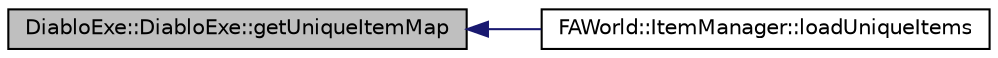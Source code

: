 digraph G
{
  edge [fontname="Helvetica",fontsize="10",labelfontname="Helvetica",labelfontsize="10"];
  node [fontname="Helvetica",fontsize="10",shape=record];
  rankdir="LR";
  Node1 [label="DiabloExe::DiabloExe::getUniqueItemMap",height=0.2,width=0.4,color="black", fillcolor="grey75", style="filled" fontcolor="black"];
  Node1 -> Node2 [dir="back",color="midnightblue",fontsize="10",style="solid",fontname="Helvetica"];
  Node2 [label="FAWorld::ItemManager::loadUniqueItems",height=0.2,width=0.4,color="black", fillcolor="white", style="filled",URL="$class_f_a_world_1_1_item_manager.html#a50caae6b529f46b2e984b6a75632b9cd"];
}
